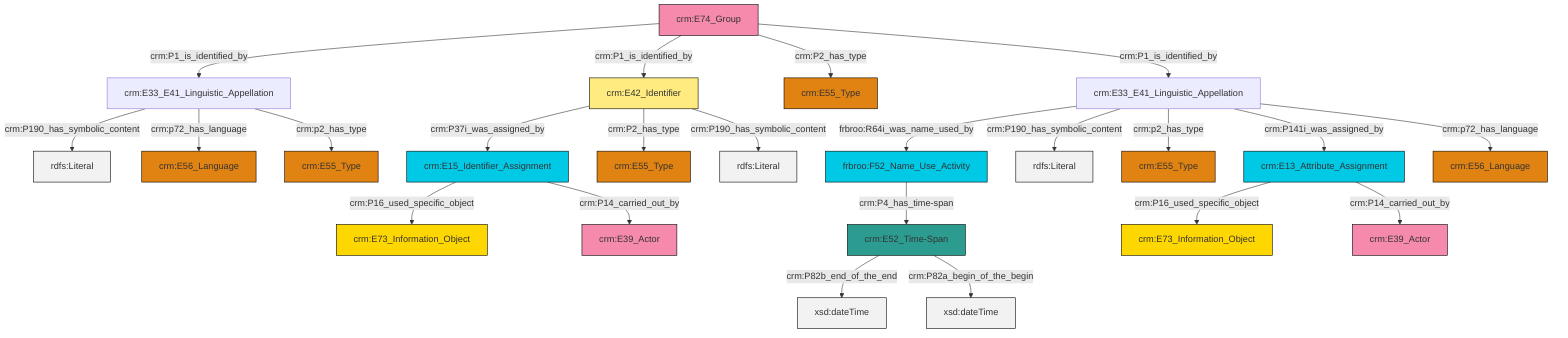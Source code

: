 graph TD
classDef Literal fill:#f2f2f2,stroke:#000000;
classDef CRM_Entity fill:#FFFFFF,stroke:#000000;
classDef Temporal_Entity fill:#00C9E6, stroke:#000000;
classDef Type fill:#E18312, stroke:#000000;
classDef Time-Span fill:#2C9C91, stroke:#000000;
classDef Appellation fill:#FFEB7F, stroke:#000000;
classDef Place fill:#008836, stroke:#000000;
classDef Persistent_Item fill:#B266B2, stroke:#000000;
classDef Conceptual_Object fill:#FFD700, stroke:#000000;
classDef Physical_Thing fill:#D2B48C, stroke:#000000;
classDef Actor fill:#f58aad, stroke:#000000;
classDef PC_Classes fill:#4ce600, stroke:#000000;
classDef Multi fill:#cccccc,stroke:#000000;

6["crm:E15_Identifier_Assignment"]:::Temporal_Entity -->|crm:P16_used_specific_object| 4["crm:E73_Information_Object"]:::Conceptual_Object
0["crm:E52_Time-Span"]:::Time-Span -->|crm:P82b_end_of_the_end| 7[xsd:dateTime]:::Literal
8["crm:E33_E41_Linguistic_Appellation"]:::Default -->|frbroo:R64i_was_name_used_by| 9["frbroo:F52_Name_Use_Activity"]:::Temporal_Entity
12["crm:E42_Identifier"]:::Appellation -->|crm:P37i_was_assigned_by| 6["crm:E15_Identifier_Assignment"]:::Temporal_Entity
8["crm:E33_E41_Linguistic_Appellation"]:::Default -->|crm:P190_has_symbolic_content| 13[rdfs:Literal]:::Literal
16["crm:E33_E41_Linguistic_Appellation"]:::Default -->|crm:P190_has_symbolic_content| 17[rdfs:Literal]:::Literal
6["crm:E15_Identifier_Assignment"]:::Temporal_Entity -->|crm:P14_carried_out_by| 18["crm:E39_Actor"]:::Actor
9["frbroo:F52_Name_Use_Activity"]:::Temporal_Entity -->|crm:P4_has_time-span| 0["crm:E52_Time-Span"]:::Time-Span
8["crm:E33_E41_Linguistic_Appellation"]:::Default -->|crm:p2_has_type| 14["crm:E55_Type"]:::Type
12["crm:E42_Identifier"]:::Appellation -->|crm:P2_has_type| 25["crm:E55_Type"]:::Type
12["crm:E42_Identifier"]:::Appellation -->|crm:P190_has_symbolic_content| 26[rdfs:Literal]:::Literal
19["crm:E74_Group"]:::Actor -->|crm:P1_is_identified_by| 16["crm:E33_E41_Linguistic_Appellation"]:::Default
8["crm:E33_E41_Linguistic_Appellation"]:::Default -->|crm:P141i_was_assigned_by| 28["crm:E13_Attribute_Assignment"]:::Temporal_Entity
16["crm:E33_E41_Linguistic_Appellation"]:::Default -->|crm:p72_has_language| 33["crm:E56_Language"]:::Type
19["crm:E74_Group"]:::Actor -->|crm:P1_is_identified_by| 12["crm:E42_Identifier"]:::Appellation
8["crm:E33_E41_Linguistic_Appellation"]:::Default -->|crm:p72_has_language| 35["crm:E56_Language"]:::Type
0["crm:E52_Time-Span"]:::Time-Span -->|crm:P82a_begin_of_the_begin| 39[xsd:dateTime]:::Literal
16["crm:E33_E41_Linguistic_Appellation"]:::Default -->|crm:p2_has_type| 21["crm:E55_Type"]:::Type
28["crm:E13_Attribute_Assignment"]:::Temporal_Entity -->|crm:P16_used_specific_object| 23["crm:E73_Information_Object"]:::Conceptual_Object
19["crm:E74_Group"]:::Actor -->|crm:P2_has_type| 31["crm:E55_Type"]:::Type
19["crm:E74_Group"]:::Actor -->|crm:P1_is_identified_by| 8["crm:E33_E41_Linguistic_Appellation"]:::Default
28["crm:E13_Attribute_Assignment"]:::Temporal_Entity -->|crm:P14_carried_out_by| 2["crm:E39_Actor"]:::Actor